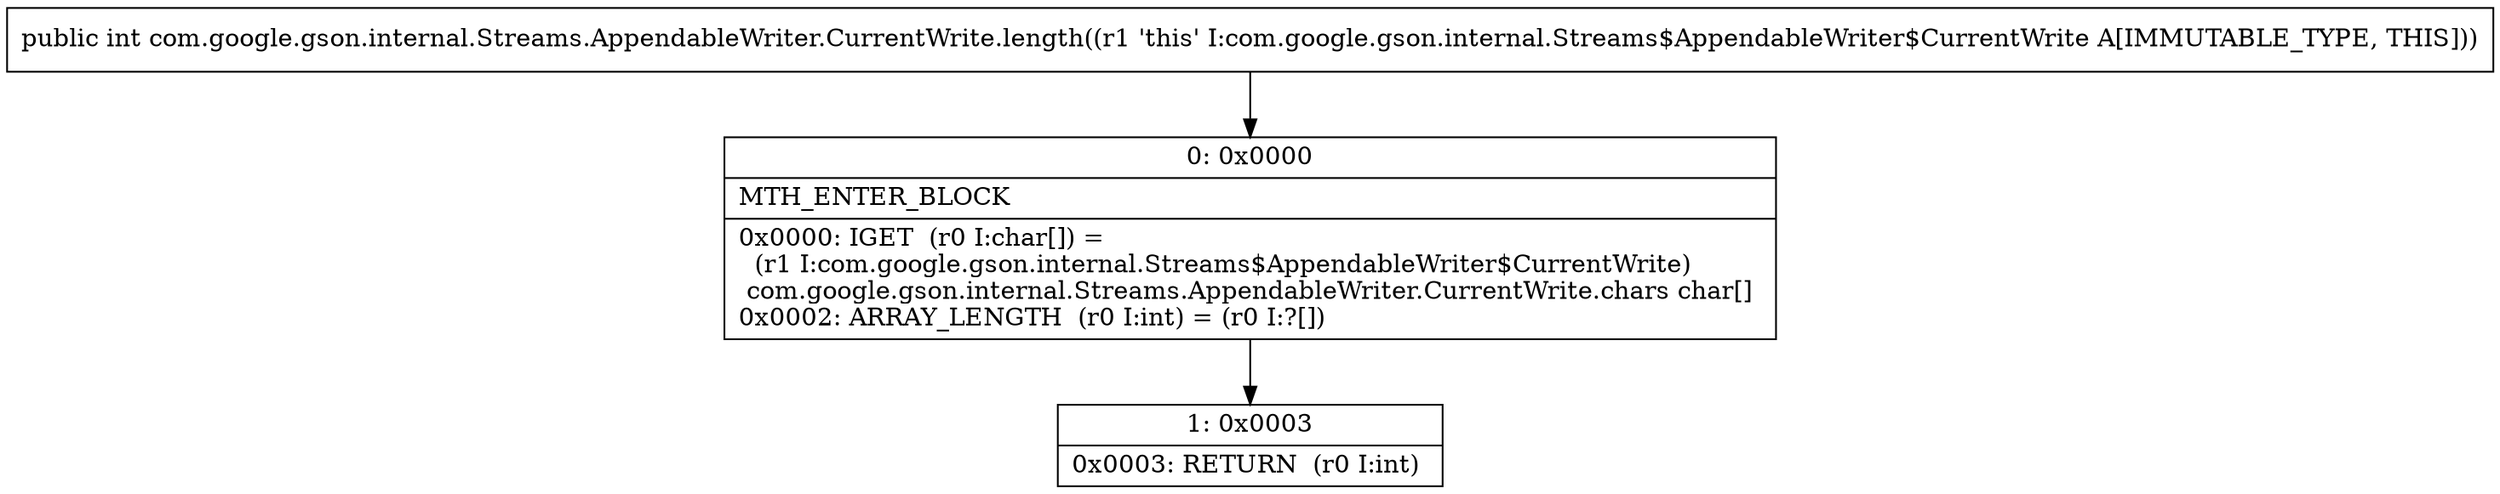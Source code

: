 digraph "CFG forcom.google.gson.internal.Streams.AppendableWriter.CurrentWrite.length()I" {
Node_0 [shape=record,label="{0\:\ 0x0000|MTH_ENTER_BLOCK\l|0x0000: IGET  (r0 I:char[]) = \l  (r1 I:com.google.gson.internal.Streams$AppendableWriter$CurrentWrite)\l com.google.gson.internal.Streams.AppendableWriter.CurrentWrite.chars char[] \l0x0002: ARRAY_LENGTH  (r0 I:int) = (r0 I:?[]) \l}"];
Node_1 [shape=record,label="{1\:\ 0x0003|0x0003: RETURN  (r0 I:int) \l}"];
MethodNode[shape=record,label="{public int com.google.gson.internal.Streams.AppendableWriter.CurrentWrite.length((r1 'this' I:com.google.gson.internal.Streams$AppendableWriter$CurrentWrite A[IMMUTABLE_TYPE, THIS])) }"];
MethodNode -> Node_0;
Node_0 -> Node_1;
}

